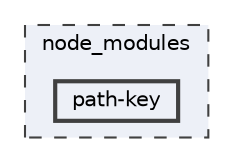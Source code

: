 digraph "node_modules/path-key"
{
 // LATEX_PDF_SIZE
  bgcolor="transparent";
  edge [fontname=Helvetica,fontsize=10,labelfontname=Helvetica,labelfontsize=10];
  node [fontname=Helvetica,fontsize=10,shape=box,height=0.2,width=0.4];
  compound=true
  subgraph clusterdir_acd06b18086a0dd2ae699b1e0b775be8 {
    graph [ bgcolor="#edf0f7", pencolor="grey25", label="node_modules", fontname=Helvetica,fontsize=10 style="filled,dashed", URL="dir_acd06b18086a0dd2ae699b1e0b775be8.html",tooltip=""]
  dir_9682115039d4b7625e6286629aae84ab [label="path-key", fillcolor="#edf0f7", color="grey25", style="filled,bold", URL="dir_9682115039d4b7625e6286629aae84ab.html",tooltip=""];
  }
}
